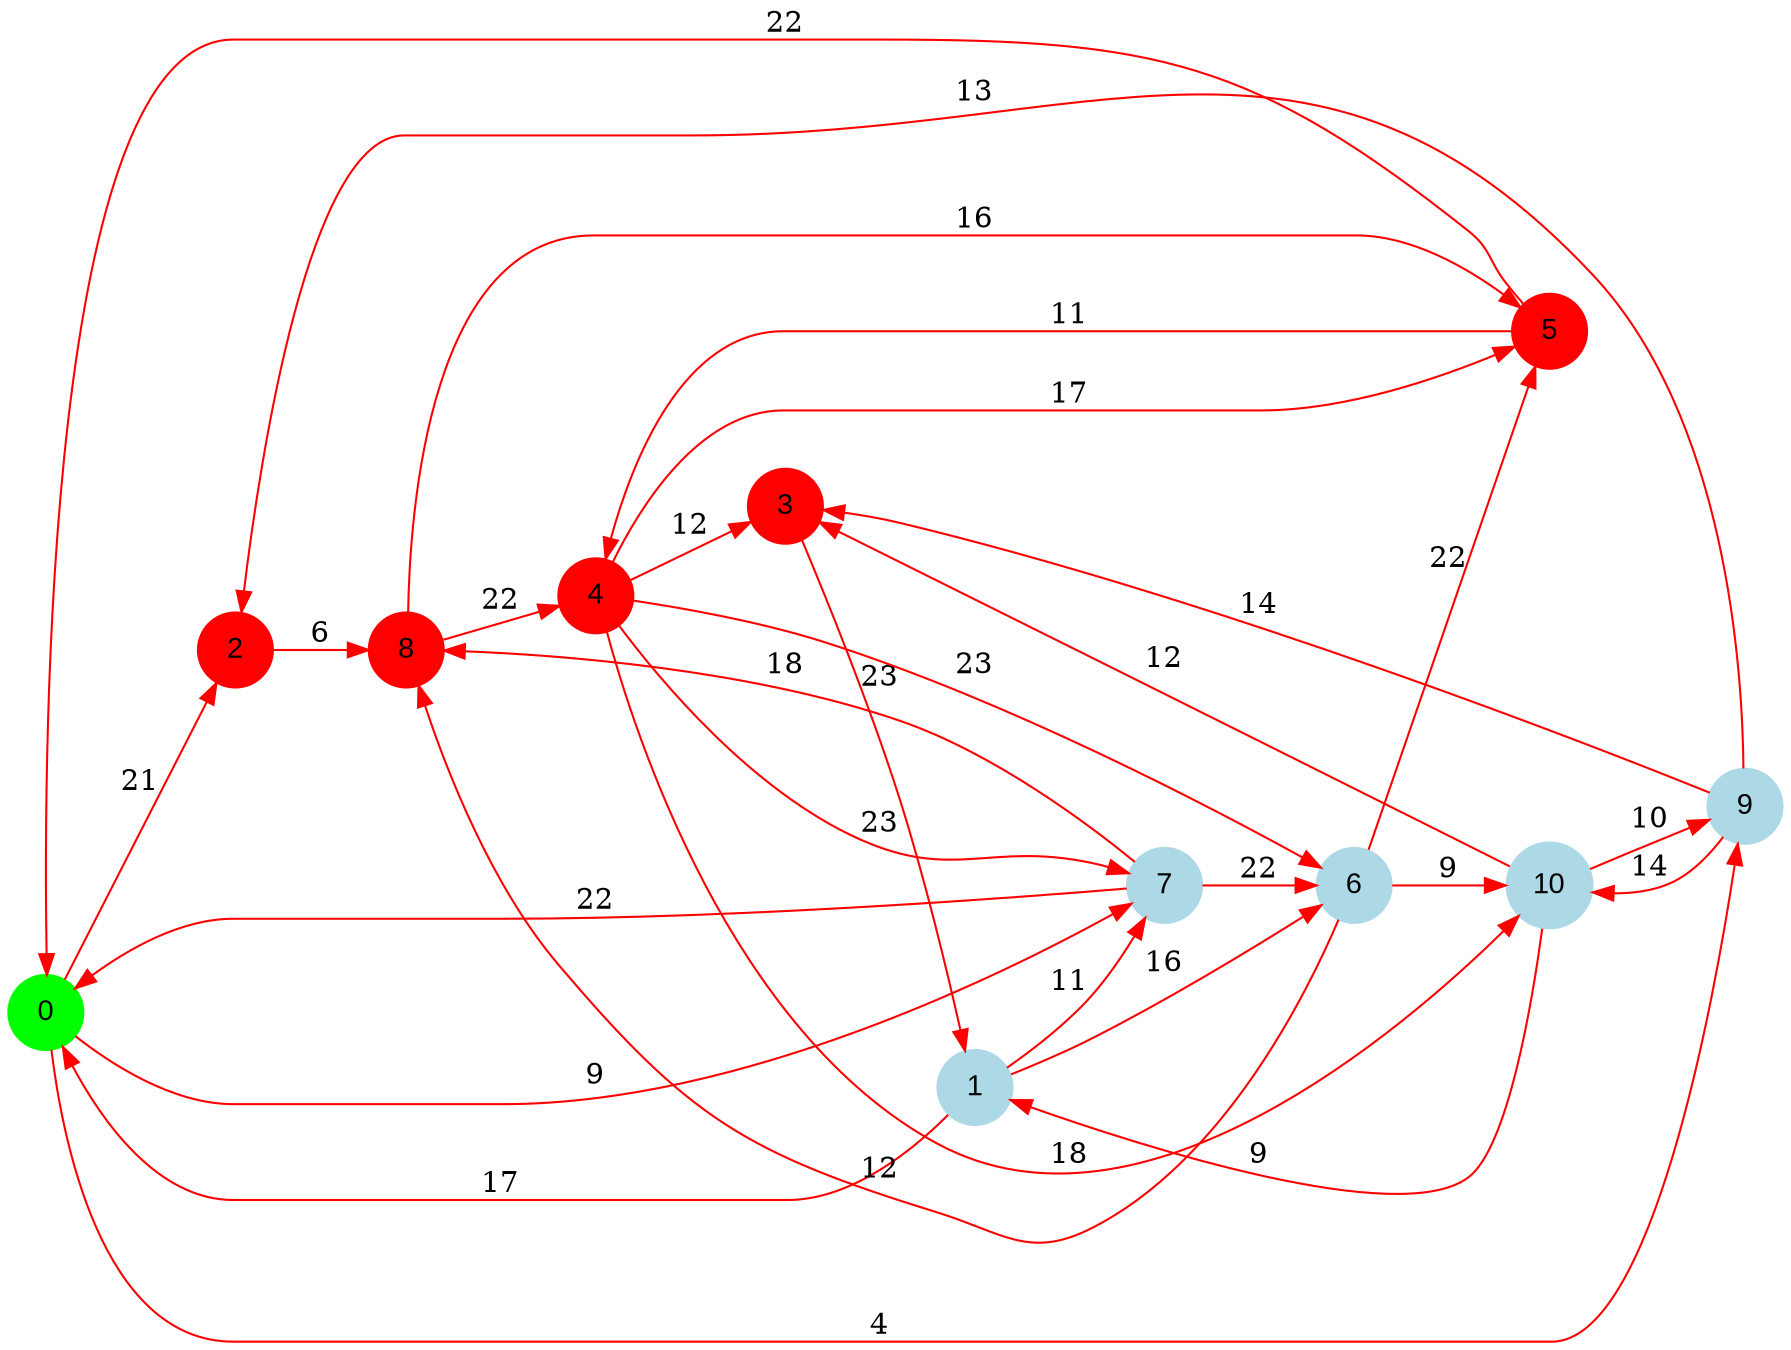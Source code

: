 digraph graphe {
rankdir = LR;
edge [color=red];
0 [fontname="Arial", shape = circle, color=green, style=filled];
1 [fontname="Arial", shape = circle, color=lightblue, style=filled];
2 [fontname="Arial", shape = circle, color=red, style=filled];
3 [fontname="Arial", shape = circle, color=red, style=filled];
4 [fontname="Arial", shape = circle, color=red, style=filled];
5 [fontname="Arial", shape = circle, color=red, style=filled];
6 [fontname="Arial", shape = circle, color=lightblue, style=filled];
7 [fontname="Arial", shape = circle, color=lightblue, style=filled];
8 [fontname="Arial", shape = circle, color=red, style=filled];
9 [fontname="Arial", shape = circle, color=lightblue, style=filled];
10 [fontname="Arial", shape = circle, color=lightblue, style=filled];
	0 -> 2 [label = "21"];
	0 -> 7 [label = "9"];
	0 -> 9 [label = "4"];
	1 -> 0 [label = "17"];
	1 -> 6 [label = "16"];
	1 -> 7 [label = "11"];
	2 -> 8 [label = "6"];
	3 -> 1 [label = "23"];
	4 -> 3 [label = "12"];
	4 -> 5 [label = "17"];
	4 -> 6 [label = "23"];
	4 -> 7 [label = "23"];
	4 -> 10 [label = "18"];
	5 -> 0 [label = "22"];
	5 -> 4 [label = "11"];
	6 -> 5 [label = "22"];
	6 -> 8 [label = "12"];
	6 -> 10 [label = "9"];
	7 -> 0 [label = "22"];
	7 -> 6 [label = "22"];
	7 -> 8 [label = "18"];
	8 -> 4 [label = "22"];
	8 -> 5 [label = "16"];
	9 -> 2 [label = "13"];
	9 -> 3 [label = "14"];
	9 -> 10 [label = "14"];
	10 -> 1 [label = "9"];
	10 -> 3 [label = "12"];
	10 -> 9 [label = "10"];
}